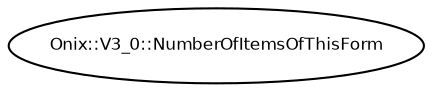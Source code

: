 digraph G {
  fontname = "Bitstream Vera Sans"
  fontsize = 8

  node [
    fontname = "Bitstream Vera Sans"
    fontsize = 8
    shape = "record"
  ]

  edge [
    fontname = "Bitstream Vera Sans"
    fontsize = 8
  ]

  NumberOfItemsOfThisForm [
    label = "Onix::V3_0::NumberOfItemsOfThisForm", shape = oval
  ]




}
